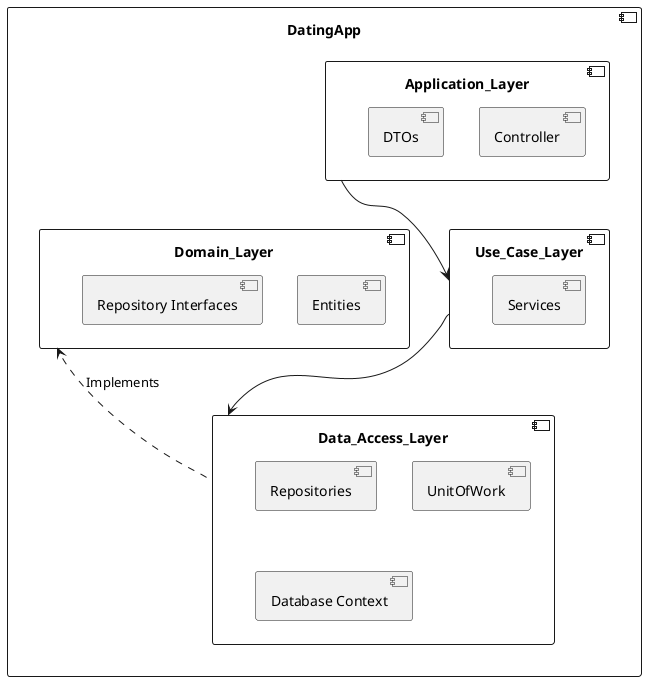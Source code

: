 @startuml overview architecture
component DatingApp {
    component Application_Layer {
        [Controller]
        [DTOs]
    }

    component Use_Case_Layer {
        [Services]
    }

    component Data_Access_Layer {
        [Repositories]
        [UnitOfWork]
        [Database Context]
    }

    component Domain_Layer {
        [Entities]
        [Repository Interfaces]
    }

    Application_Layer --> Use_Case_Layer
    Use_Case_Layer --> Data_Access_Layer
    Domain_Layer <.. Data_Access_Layer : Implements
}
@enduml

@startuml domain_layer
component Domain_Layer {
    component Entities {
        class User {
            +int Id
            +string email
            +string password
            +boolean isActive
        }
        class Profile {
            +int Id
            +int userID
            +string username
            +string bio
            +enum gender
            +Date birthdate
            +string location
            }
        class Photo {
            +int Id
            +string url
            +int order

            +int profileId
        }

        class Swipe {
            +int Id
            +enum action
            +Date date

            +int swiperId
            +int swipedId
            +Date createdAt
        }
        class Match {
            +int Id
            +Date createdAt
            +boolean isActive
        }
        class Message {
            +int Id
            +string content
            +Date createdAt
            +boolean isRead

            +int senderId
            +int matchId
        }
        class Notification {
            +int Id
            +string content
            +Date createdAt
            +boolean isRead
            +enum type

            +int userId
        }
        class Preference {
            +int Id
            +int profileId
            +int minAge
            +int maxAge
            +int maxDistance
            +enum gender_preference
        }
        class Subcription {
            +int Id
            +Date startDate
            +Date endDate
            +enum plan
            +boolean isActive

            +int userId
        }
        class Report {
            +int Id
            +string reason
            +Date createdAt

            +int reporterId
            +int reportedId
        }
        class Block {
            +int Id
            +Date createdAt

            +int blockerId
            +int blockedId
        }
    }
    package Repository_Interfaces {
        interface IRepository<T> {
            + {abstract} GetById(id: int): T
            + {abstract} GetAll(): IEnumerable<T>
            + {abstract} Add(entity: T): void
            + {abstract} Update(entity: T): void
            + {abstract} Delete(entity: T): void
        }

        interface IQueryStrategy<T> {
            + {abstract} Apply(query: IQueryable<T>): IQueryable<T>
        }

        abstract class BaseRepository<T> {
            # _context: DbContext
            # _strategies: List<IQueryStrategy<T>>
            + AddStrategy(strategy: IQueryStrategy<T>): void
            + RemoveStrategy(strategyType: Type): void
            + {template} Find(): IEnumerable<T>
            # {abstract} GetBaseQuery(): IQueryable<T>
        }

        interface IUserRepository extends BaseRepository<User> {
            + FindByEmail(email: string): User
            + FindActiveUsers(): IEnumerable<User>
            + GetWithProfile(userId: int): User
        }

        interface IProfileRepository extends BaseRepository<Profile> {
            + UpdateBio(userId: int, newBio: string): void
            + GetWithPhotos(profileId: int): Profile
        }

        interface ISwipeRepository extends BaseRepository<Swipe> {
            + GetRecentSwipes(userId: int, days: int): IEnumerable<Swipe>
            + GetMutualSwipes(user1Id: int, user2Id: int): IEnumerable<Swipe>
        }

        class GenderFilterStrategy implements IQueryStrategy<User> {
            - _gender: GenderType
            + Apply(query: IQueryable<User>): IQueryable<User>
        }

        class LocationFilterStrategy implements IQueryStrategy<User> {
            - _radius: int
            - _coordinates: GeoPoint
            + Apply(query: IQueryable<User>): IQueryable<User>
        }
    }

    Repository_Interfaces ..> Entities : Dependency
    BaseRepository ..|> IRepository
}
@enduml

@startuml data_access_layer
component Data_Access_Layer {
    component Database_Context {
        class SqlAlchemyDbContext {
            + Session: scoped_session
            + engine: Engine
            + Model: declarative_base
            + init_db()
            + drop_all()
        }
    }

    component Repositories {
        class UserRepository {
            + AddFilterStrategy()
            + FindActiveUsers()
            + GetWithProfile()
        }

        class ProfileRepository {
            + UpdateBio()
            + GetWithPhotos()
        }

        class SwipeRepository {
            + GetRecentSwipes()
            + GetMutualSwipes()
        }

        class CustomQueryBuilder {
            + ApplyStrategies()
            + Build()
        }
    }

    component UnitOfWork {
        class UnitOfWork {
            + __enter__()
            + __exit__()
            + commit()
            + rollback()
            + users: IUserRepository
            + profiles: IProfileRepository
            + swipes: ISwipeRepository
        }
    }

    component Strategies {
        class GenderFilterStrategy
        class LocationFilterStrategy
        class ActivityFilterStrategy
    }

    Database_Context --> Repositories : Provides session
    Repositories --> Strategies : Uses
    Repositories --> Database_Context : Depends on
    UnitOfWork --> Repositories : Manages
    UnitOfWork --> Database_Context : Uses session
}

Data_Access_Layer --> Domain_Layer : Implements interfaces\nDepends on entities
@enduml

@startuml Use_Case_Business_Layer
component UseCaseBusiness_Layer {
    component UserManagement {
        class RegisterUserUseCase {
            +execute(data: UserRegistrationDTO): UserResponseDTO
        }
        class UpdateProfileUseCase {
            +execute(user_id: int, data: ProfileUpdateDTO): ProfileDTO
        }
    }

    component Matching {
        class SwipeUserUseCase {
            +execute(swiper_id: int, swiped_id: int, action: SwipeAction): MatchResultDTO
        }
        class GenerateRecommendationsUseCase {
            +execute(user_id: int): List[UserRecommendationDTO]
        }
    }

    component Communication {
        class SendMessageUseCase {
            +execute(sender_id: int, match_id: int, content: str): MessageDTO
        }
    }

    component Security {
        class BlockUserUseCase {
            +execute(blocker_id: int, blocked_id: int): BlockConfirmationDTO
        }
    }

    component Payment {
        class ProcessSubscriptionUseCase {
            +execute(user_id: int, plan: SubscriptionPlan): SubscriptionDTO
        }
    }

    component mapper {
        class BaseMapper {
            +toDTO(<T>): <D>
            +toEntity(<D>): <T>
        }
    }

    UserManagement --> Data_Access_Layer : Uses Repositories
    Matching --> Data_Access_Layer : Uses Repositories
    Communication --> Data_Access_Layer : Uses Repositories
    Security --> Data_Access_Layer : Uses Repositories
    Payment --> Data_Access_Layer : Uses Repositories
}
@enduml